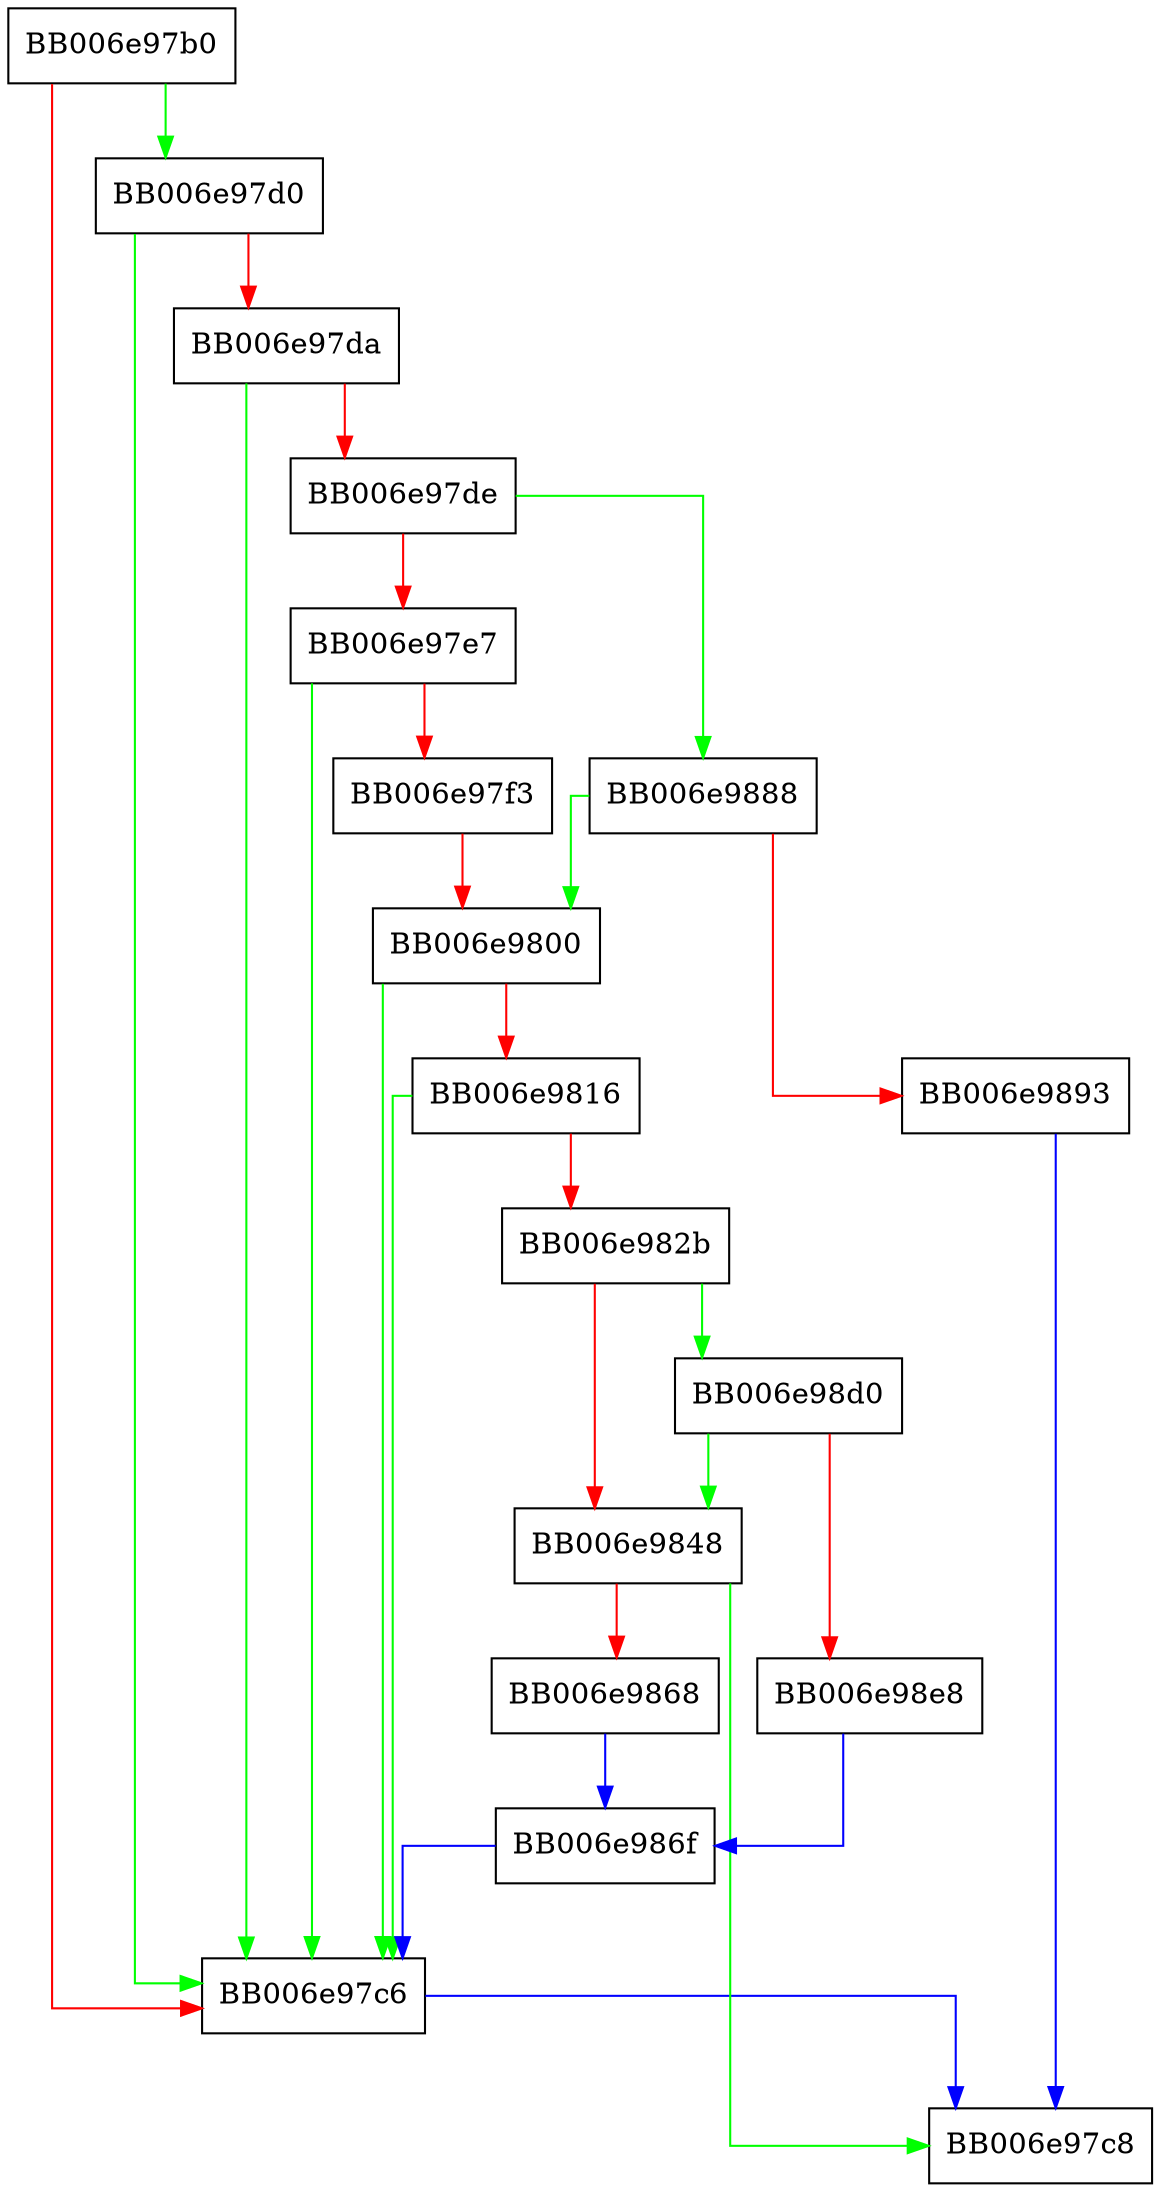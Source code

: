 digraph ecdsa_sha256_verify_message_init {
  node [shape="box"];
  graph [splines=ortho];
  BB006e97b0 -> BB006e97d0 [color="green"];
  BB006e97b0 -> BB006e97c6 [color="red"];
  BB006e97c6 -> BB006e97c8 [color="blue"];
  BB006e97d0 -> BB006e97c6 [color="green"];
  BB006e97d0 -> BB006e97da [color="red"];
  BB006e97da -> BB006e97c6 [color="green"];
  BB006e97da -> BB006e97de [color="red"];
  BB006e97de -> BB006e9888 [color="green"];
  BB006e97de -> BB006e97e7 [color="red"];
  BB006e97e7 -> BB006e97c6 [color="green"];
  BB006e97e7 -> BB006e97f3 [color="red"];
  BB006e97f3 -> BB006e9800 [color="red"];
  BB006e9800 -> BB006e97c6 [color="green"];
  BB006e9800 -> BB006e9816 [color="red"];
  BB006e9816 -> BB006e97c6 [color="green"];
  BB006e9816 -> BB006e982b [color="red"];
  BB006e982b -> BB006e98d0 [color="green"];
  BB006e982b -> BB006e9848 [color="red"];
  BB006e9848 -> BB006e97c8 [color="green"];
  BB006e9848 -> BB006e9868 [color="red"];
  BB006e9868 -> BB006e986f [color="blue"];
  BB006e986f -> BB006e97c6 [color="blue"];
  BB006e9888 -> BB006e9800 [color="green"];
  BB006e9888 -> BB006e9893 [color="red"];
  BB006e9893 -> BB006e97c8 [color="blue"];
  BB006e98d0 -> BB006e9848 [color="green"];
  BB006e98d0 -> BB006e98e8 [color="red"];
  BB006e98e8 -> BB006e986f [color="blue"];
}